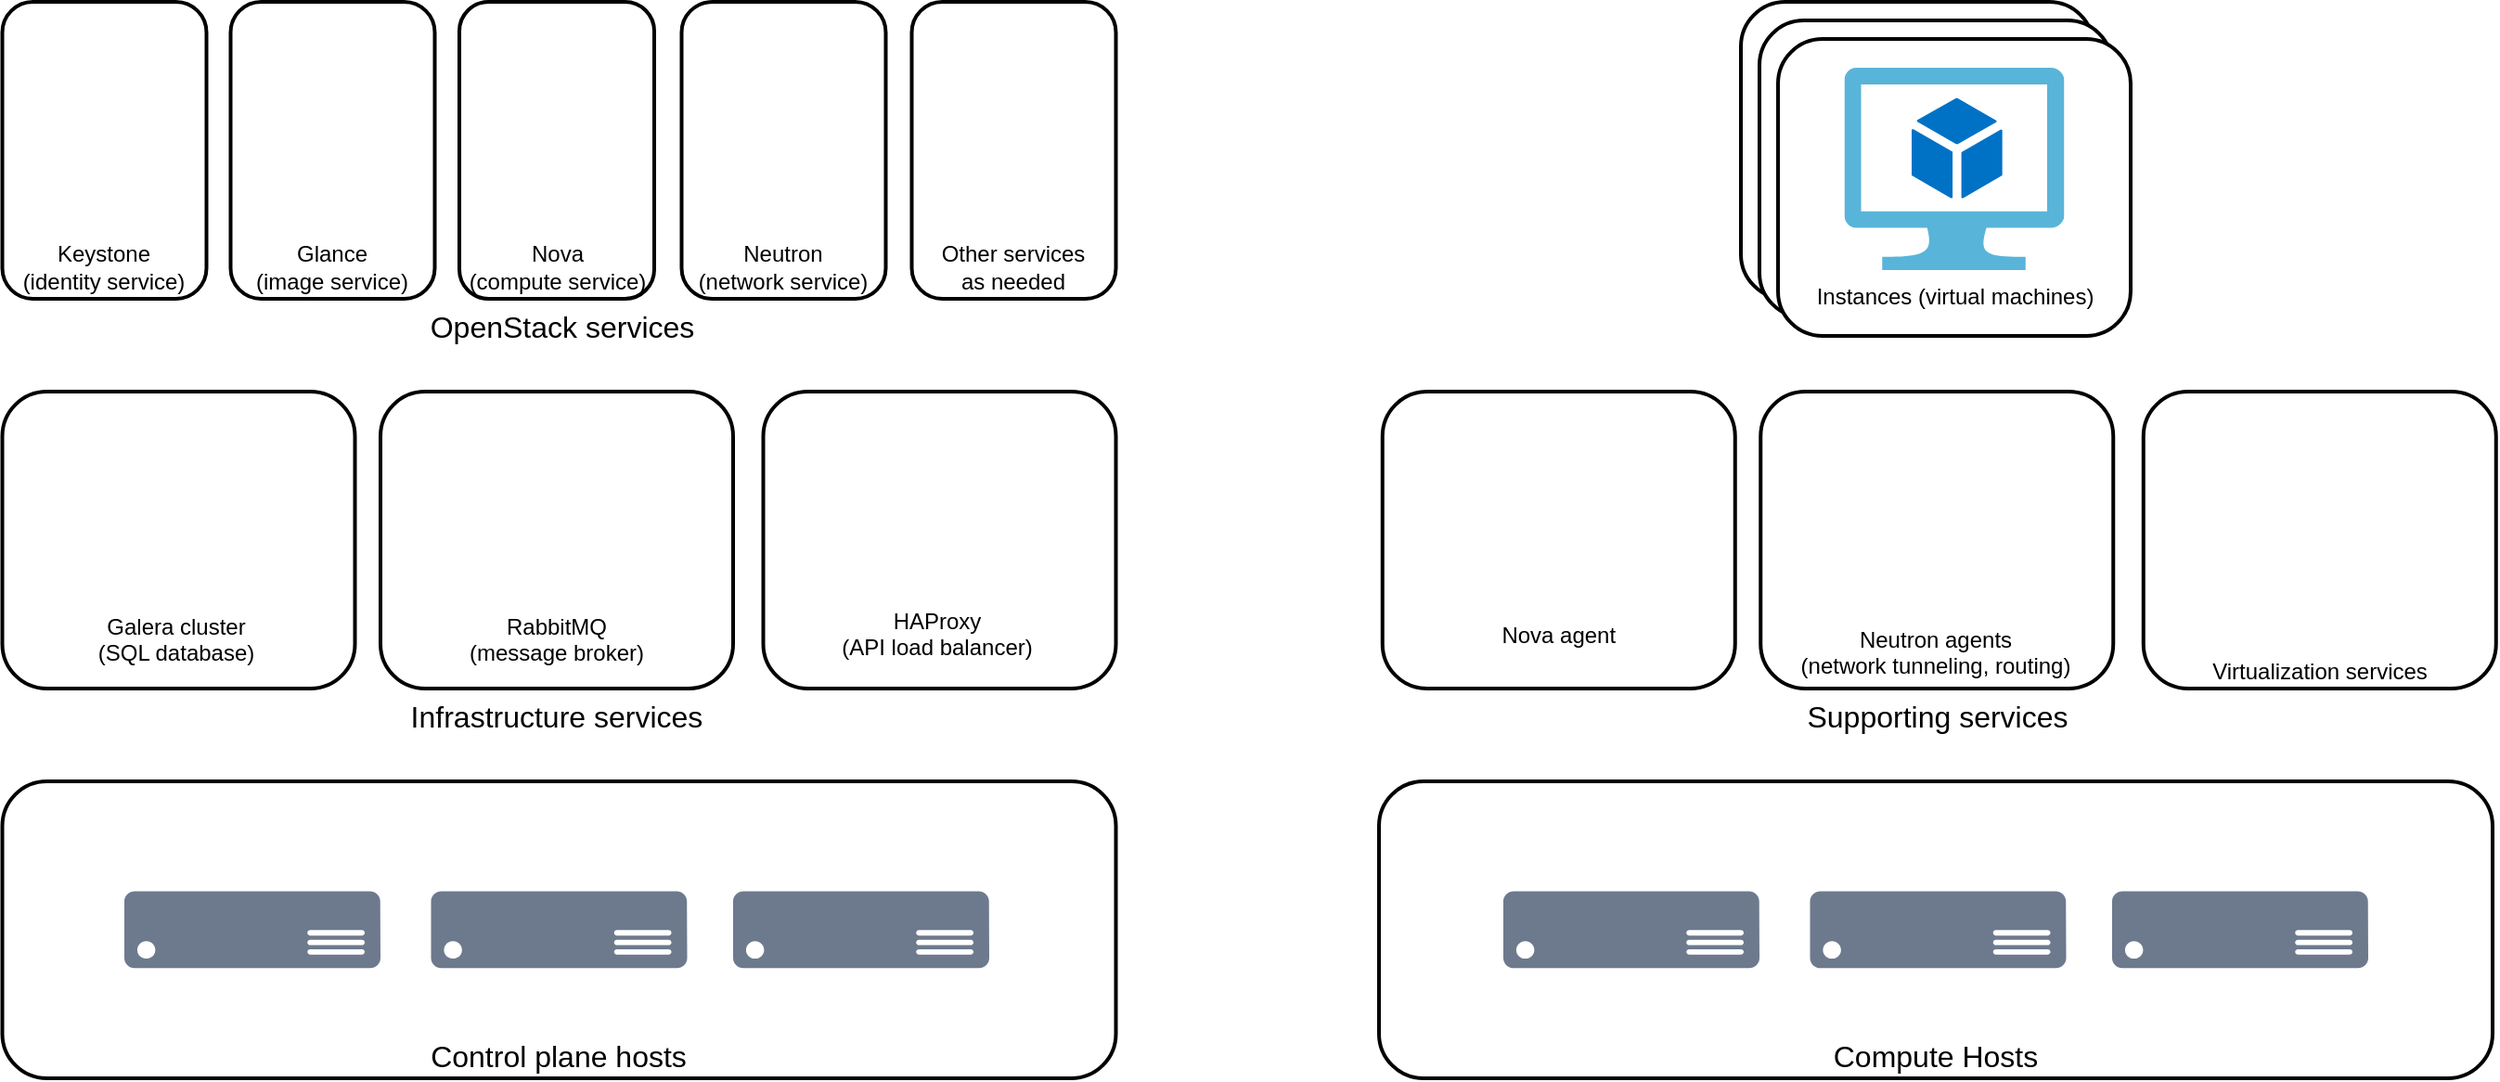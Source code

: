 <mxfile version="20.2.4" type="device"><diagram id="ei_09vHSZHAluNv7hMUw" name="Page-1"><mxGraphModel dx="1528" dy="802" grid="0" gridSize="10" guides="1" tooltips="1" connect="1" arrows="1" fold="1" page="1" pageScale="1" pageWidth="1600" pageHeight="900" math="0" shadow="0"><root><mxCell id="0"/><mxCell id="1" parent="0"/><mxCell id="GQA8DTjh_vFFENsbkhIL-70" value="" style="rounded=1;whiteSpace=wrap;html=1;strokeColor=default;strokeWidth=2;" vertex="1" parent="1"><mxGeometry x="978" y="180" width="190" height="160" as="geometry"/></mxCell><mxCell id="GQA8DTjh_vFFENsbkhIL-45" value="" style="rounded=1;whiteSpace=wrap;html=1;strokeColor=default;strokeWidth=2;" vertex="1" parent="1"><mxGeometry x="451.25" y="390" width="190" height="160" as="geometry"/></mxCell><mxCell id="GQA8DTjh_vFFENsbkhIL-44" value="" style="rounded=1;whiteSpace=wrap;html=1;strokeColor=default;strokeWidth=2;" vertex="1" parent="1"><mxGeometry x="41.25" y="390" width="190" height="160" as="geometry"/></mxCell><mxCell id="GQA8DTjh_vFFENsbkhIL-35" value="&lt;div&gt;Nova&lt;/div&gt;&lt;div&gt;(compute service)&lt;br&gt;&lt;/div&gt;" style="rounded=1;whiteSpace=wrap;html=1;verticalAlign=bottom;strokeColor=default;strokeWidth=2;" vertex="1" parent="1"><mxGeometry x="287.5" y="180" width="105" height="160" as="geometry"/></mxCell><mxCell id="GQA8DTjh_vFFENsbkhIL-34" value="&lt;div&gt;Glance&lt;/div&gt;&lt;div&gt;(image service)&lt;br&gt;&lt;/div&gt;" style="rounded=1;whiteSpace=wrap;html=1;verticalAlign=bottom;strokeColor=default;strokeWidth=2;" vertex="1" parent="1"><mxGeometry x="164.25" y="180" width="110" height="160" as="geometry"/></mxCell><mxCell id="GQA8DTjh_vFFENsbkhIL-8" value="Control plane hosts" style="rounded=1;whiteSpace=wrap;html=1;strokeColor=default;strokeWidth=2;verticalAlign=bottom;fontSize=16;" vertex="1" parent="1"><mxGeometry x="41.25" y="600" width="600" height="160" as="geometry"/></mxCell><mxCell id="GQA8DTjh_vFFENsbkhIL-22" value="&lt;div&gt;Keystone&lt;/div&gt;&lt;div&gt;(identity service)&lt;br&gt;&lt;/div&gt;" style="rounded=1;whiteSpace=wrap;html=1;verticalAlign=bottom;strokeColor=default;strokeWidth=2;" vertex="1" parent="1"><mxGeometry x="41.25" y="180" width="110" height="160" as="geometry"/></mxCell><mxCell id="GQA8DTjh_vFFENsbkhIL-28" value="" style="shape=image;verticalLabelPosition=bottom;labelBackgroundColor=default;verticalAlign=top;aspect=fixed;imageAspect=0;image=https://object-storage-ca-ymq-1.vexxhost.net/swift/v1/6e4619c416ff4bd19e1c087f27a43eea/www-images-prod/project-mascots/Nova/OpenStack_Project_Nova_mascot.jpg;" vertex="1" parent="1"><mxGeometry x="290.37" y="197.12" width="99.25" height="99.25" as="geometry"/></mxCell><mxCell id="GQA8DTjh_vFFENsbkhIL-33" value="&lt;div&gt;Other services&lt;/div&gt;&lt;div&gt;as needed&lt;br&gt;&lt;/div&gt;" style="rounded=1;whiteSpace=wrap;html=1;verticalAlign=bottom;strokeColor=default;strokeWidth=2;" vertex="1" parent="1"><mxGeometry x="531.25" y="180" width="110" height="160" as="geometry"/></mxCell><mxCell id="GQA8DTjh_vFFENsbkhIL-36" value="&lt;div&gt;Neutron&lt;/div&gt;&lt;div&gt;(network service)&lt;br&gt;&lt;/div&gt;" style="rounded=1;whiteSpace=wrap;html=1;verticalAlign=bottom;strokeColor=default;strokeWidth=2;" vertex="1" parent="1"><mxGeometry x="407.25" y="180" width="110" height="160" as="geometry"/></mxCell><mxCell id="GQA8DTjh_vFFENsbkhIL-37" value="" style="shape=image;verticalLabelPosition=bottom;labelBackgroundColor=default;verticalAlign=top;aspect=fixed;imageAspect=0;image=https://object-storage-ca-ymq-1.vexxhost.net/swift/v1/6e4619c416ff4bd19e1c087f27a43eea/www-images-prod/project-mascots/Keystone/OpenStack_Project_Keystone_mascot.jpg;" vertex="1" parent="1"><mxGeometry x="42.5" y="193" width="107.5" height="107.5" as="geometry"/></mxCell><mxCell id="GQA8DTjh_vFFENsbkhIL-38" value="" style="shape=image;verticalLabelPosition=bottom;labelBackgroundColor=default;verticalAlign=top;aspect=fixed;imageAspect=0;image=https://object-storage-ca-ymq-1.vexxhost.net/swift/v1/6e4619c416ff4bd19e1c087f27a43eea/www-images-prod/project-mascots/Glance/OpenStack_Project_Glance_mascot.jpg;" vertex="1" parent="1"><mxGeometry x="169.25" y="196.75" width="100" height="100" as="geometry"/></mxCell><mxCell id="GQA8DTjh_vFFENsbkhIL-39" value="" style="shape=image;verticalLabelPosition=bottom;labelBackgroundColor=default;verticalAlign=top;aspect=fixed;imageAspect=0;image=https://object-storage-ca-ymq-1.vexxhost.net/swift/v1/6e4619c416ff4bd19e1c087f27a43eea/www-images-prod/project-mascots/Neutron/OpenStack_Project_Neutron_mascot.jpg;" vertex="1" parent="1"><mxGeometry x="413.25" y="196.75" width="100" height="100" as="geometry"/></mxCell><mxCell id="GQA8DTjh_vFFENsbkhIL-40" value="" style="shape=image;verticalLabelPosition=bottom;labelBackgroundColor=default;verticalAlign=top;aspect=fixed;imageAspect=0;image=https://object-storage-ca-ymq-1.vexxhost.net/swift/v1/6e4619c416ff4bd19e1c087f27a43eea/www-images-prod/openstack-logo/OpenStack-Logo-Mark.png;clipPath=inset(0% 12% 0% 0%);" vertex="1" parent="1"><mxGeometry x="548.4" y="209.77" width="75.69" height="73.96" as="geometry"/></mxCell><mxCell id="GQA8DTjh_vFFENsbkhIL-43" value="OpenStack services" style="text;html=1;strokeColor=none;fillColor=none;align=center;verticalAlign=middle;whiteSpace=wrap;rounded=0;fontSize=16;" vertex="1" parent="1"><mxGeometry x="42.5" y="340" width="600" height="30" as="geometry"/></mxCell><mxCell id="GQA8DTjh_vFFENsbkhIL-14" value="" style="rounded=1;whiteSpace=wrap;html=1;strokeColor=default;strokeWidth=2;" vertex="1" parent="1"><mxGeometry x="245" y="390" width="190" height="160" as="geometry"/></mxCell><mxCell id="GQA8DTjh_vFFENsbkhIL-18" value="RabbitMQ&#xA;(message broker)&#xA;" style="shape=image;verticalLabelPosition=bottom;labelBackgroundColor=default;verticalAlign=top;aspect=fixed;imageAspect=0;image=https://quinngil.com/content/images/2017/04/rabbitmq.svg;" vertex="1" parent="1"><mxGeometry x="297.51" y="413" width="84.98" height="90" as="geometry"/></mxCell><mxCell id="GQA8DTjh_vFFENsbkhIL-42" value="Infrastructure services" style="text;html=1;strokeColor=none;fillColor=none;align=center;verticalAlign=middle;whiteSpace=wrap;rounded=0;fontSize=16;" vertex="1" parent="1"><mxGeometry x="40" y="550" width="600" height="30" as="geometry"/></mxCell><mxCell id="GQA8DTjh_vFFENsbkhIL-26" value="HAProxy&#xA;(API load balancer)&#xA;" style="shape=image;verticalLabelPosition=bottom;labelBackgroundColor=default;verticalAlign=top;aspect=fixed;imageAspect=0;image=https://upload.wikimedia.org/wikipedia/commons/a/ab/Haproxy-logo.png;clipPath=inset(2.97% 26.33% 34.32% 26%);" vertex="1" parent="1"><mxGeometry x="496.69" y="400" width="96.62" height="100" as="geometry"/></mxCell><mxCell id="GQA8DTjh_vFFENsbkhIL-20" value="Galera cluster&#xA;(SQL database)&#xA;" style="shape=image;verticalLabelPosition=bottom;labelBackgroundColor=default;verticalAlign=top;aspect=fixed;imageAspect=0;image=https://static.javatpoint.com/mariadb/images/mariadb-tutorial.png;clipPath=inset(14.06% 0% 15.63% 0%);" vertex="1" parent="1"><mxGeometry x="68.87" y="410" width="132.26" height="93" as="geometry"/></mxCell><mxCell id="GQA8DTjh_vFFENsbkhIL-48" value="" style="sketch=0;aspect=fixed;pointerEvents=1;shadow=0;dashed=0;html=1;strokeColor=none;labelPosition=center;verticalLabelPosition=bottom;verticalAlign=top;align=center;fillColor=#6D7A8D;shape=mxgraph.azure.server" vertex="1" parent="1"><mxGeometry x="107" y="659.3" width="138" height="41.4" as="geometry"/></mxCell><mxCell id="GQA8DTjh_vFFENsbkhIL-50" value="" style="sketch=0;aspect=fixed;pointerEvents=1;shadow=0;dashed=0;html=1;strokeColor=none;labelPosition=center;verticalLabelPosition=bottom;verticalAlign=top;align=center;fillColor=#6D7A8D;shape=mxgraph.azure.server" vertex="1" parent="1"><mxGeometry x="272.25" y="659.3" width="138" height="41.4" as="geometry"/></mxCell><mxCell id="GQA8DTjh_vFFENsbkhIL-51" value="" style="sketch=0;aspect=fixed;pointerEvents=1;shadow=0;dashed=0;html=1;strokeColor=none;labelPosition=center;verticalLabelPosition=bottom;verticalAlign=top;align=center;fillColor=#6D7A8D;shape=mxgraph.azure.server" vertex="1" parent="1"><mxGeometry x="435" y="659.3" width="138" height="41.4" as="geometry"/></mxCell><mxCell id="GQA8DTjh_vFFENsbkhIL-52" value="Compute Hosts" style="rounded=1;whiteSpace=wrap;html=1;strokeColor=default;strokeWidth=2;verticalAlign=bottom;fontSize=16;" vertex="1" parent="1"><mxGeometry x="783" y="600" width="600" height="160" as="geometry"/></mxCell><mxCell id="GQA8DTjh_vFFENsbkhIL-53" value="" style="sketch=0;aspect=fixed;pointerEvents=1;shadow=0;dashed=0;html=1;strokeColor=none;labelPosition=center;verticalLabelPosition=bottom;verticalAlign=top;align=center;fillColor=#6D7A8D;shape=mxgraph.azure.server" vertex="1" parent="1"><mxGeometry x="850" y="659.3" width="138" height="41.4" as="geometry"/></mxCell><mxCell id="GQA8DTjh_vFFENsbkhIL-54" value="" style="sketch=0;aspect=fixed;pointerEvents=1;shadow=0;dashed=0;html=1;strokeColor=none;labelPosition=center;verticalLabelPosition=bottom;verticalAlign=top;align=center;fillColor=#6D7A8D;shape=mxgraph.azure.server" vertex="1" parent="1"><mxGeometry x="1015.25" y="659.3" width="138" height="41.4" as="geometry"/></mxCell><mxCell id="GQA8DTjh_vFFENsbkhIL-55" value="" style="sketch=0;aspect=fixed;pointerEvents=1;shadow=0;dashed=0;html=1;strokeColor=none;labelPosition=center;verticalLabelPosition=bottom;verticalAlign=top;align=center;fillColor=#6D7A8D;shape=mxgraph.azure.server" vertex="1" parent="1"><mxGeometry x="1178" y="659.3" width="138" height="41.4" as="geometry"/></mxCell><mxCell id="GQA8DTjh_vFFENsbkhIL-57" value="Virtualization services" style="rounded=1;whiteSpace=wrap;html=1;strokeColor=default;strokeWidth=2;verticalAlign=bottom;" vertex="1" parent="1"><mxGeometry x="1194.88" y="390" width="190" height="160" as="geometry"/></mxCell><mxCell id="GQA8DTjh_vFFENsbkhIL-58" value="" style="rounded=1;whiteSpace=wrap;html=1;strokeColor=default;strokeWidth=2;" vertex="1" parent="1"><mxGeometry x="784.88" y="390" width="190" height="160" as="geometry"/></mxCell><mxCell id="GQA8DTjh_vFFENsbkhIL-59" value="" style="rounded=1;whiteSpace=wrap;html=1;strokeColor=default;strokeWidth=2;" vertex="1" parent="1"><mxGeometry x="988.63" y="390" width="190" height="160" as="geometry"/></mxCell><mxCell id="GQA8DTjh_vFFENsbkhIL-61" value="Supporting services" style="text;html=1;strokeColor=none;fillColor=none;align=center;verticalAlign=middle;whiteSpace=wrap;rounded=0;fontSize=16;" vertex="1" parent="1"><mxGeometry x="783.63" y="550" width="600" height="30" as="geometry"/></mxCell><mxCell id="GQA8DTjh_vFFENsbkhIL-64" value="Nova agent" style="shape=image;verticalLabelPosition=bottom;labelBackgroundColor=default;verticalAlign=top;aspect=fixed;imageAspect=0;image=https://object-storage-ca-ymq-1.vexxhost.net/swift/v1/6e4619c416ff4bd19e1c087f27a43eea/www-images-prod/project-mascots/Nova/OpenStack_Project_Nova_mascot.jpg;" vertex="1" parent="1"><mxGeometry x="830.26" y="408.38" width="99.25" height="99.25" as="geometry"/></mxCell><mxCell id="GQA8DTjh_vFFENsbkhIL-65" value="Neutron agents&#xA;(network tunneling, routing)&#xA;" style="shape=image;verticalLabelPosition=bottom;labelBackgroundColor=default;verticalAlign=top;aspect=fixed;imageAspect=0;image=https://object-storage-ca-ymq-1.vexxhost.net/swift/v1/6e4619c416ff4bd19e1c087f27a43eea/www-images-prod/project-mascots/Neutron/OpenStack_Project_Neutron_mascot.jpg;" vertex="1" parent="1"><mxGeometry x="1033" y="410" width="100" height="100" as="geometry"/></mxCell><mxCell id="GQA8DTjh_vFFENsbkhIL-66" value="" style="shape=image;verticalLabelPosition=bottom;labelBackgroundColor=default;verticalAlign=top;aspect=fixed;imageAspect=0;image=https://tuchacloud.com/wp-content/uploads/2016/03/KVM-tucha.png;" vertex="1" parent="1"><mxGeometry x="1183" y="390" width="135.01" height="92.5" as="geometry"/></mxCell><mxCell id="GQA8DTjh_vFFENsbkhIL-68" value="" style="shape=image;verticalLabelPosition=bottom;labelBackgroundColor=default;verticalAlign=top;aspect=fixed;imageAspect=0;image=https://gitlab.com/uploads/-/system/project/avatar/192693/logo-square-256.png;" vertex="1" parent="1"><mxGeometry x="1277" y="420" width="106" height="106" as="geometry"/></mxCell><mxCell id="GQA8DTjh_vFFENsbkhIL-71" value="" style="rounded=1;whiteSpace=wrap;html=1;strokeColor=default;strokeWidth=2;" vertex="1" parent="1"><mxGeometry x="988" y="190" width="190" height="160" as="geometry"/></mxCell><mxCell id="GQA8DTjh_vFFENsbkhIL-72" value="" style="rounded=1;whiteSpace=wrap;html=1;strokeColor=default;strokeWidth=2;fontSize=16;" vertex="1" parent="1"><mxGeometry x="998" y="200" width="190" height="160" as="geometry"/></mxCell><mxCell id="GQA8DTjh_vFFENsbkhIL-69" value="Instances (virtual machines)" style="sketch=0;aspect=fixed;html=1;points=[];align=center;image;fontSize=12;image=img/lib/mscae/Virtual_Machine_2.svg;strokeColor=default;strokeWidth=2;fillColor=#6D7A8D;" vertex="1" parent="1"><mxGeometry x="1033.76" y="215.5" width="118.48" height="109" as="geometry"/></mxCell></root></mxGraphModel></diagram></mxfile>